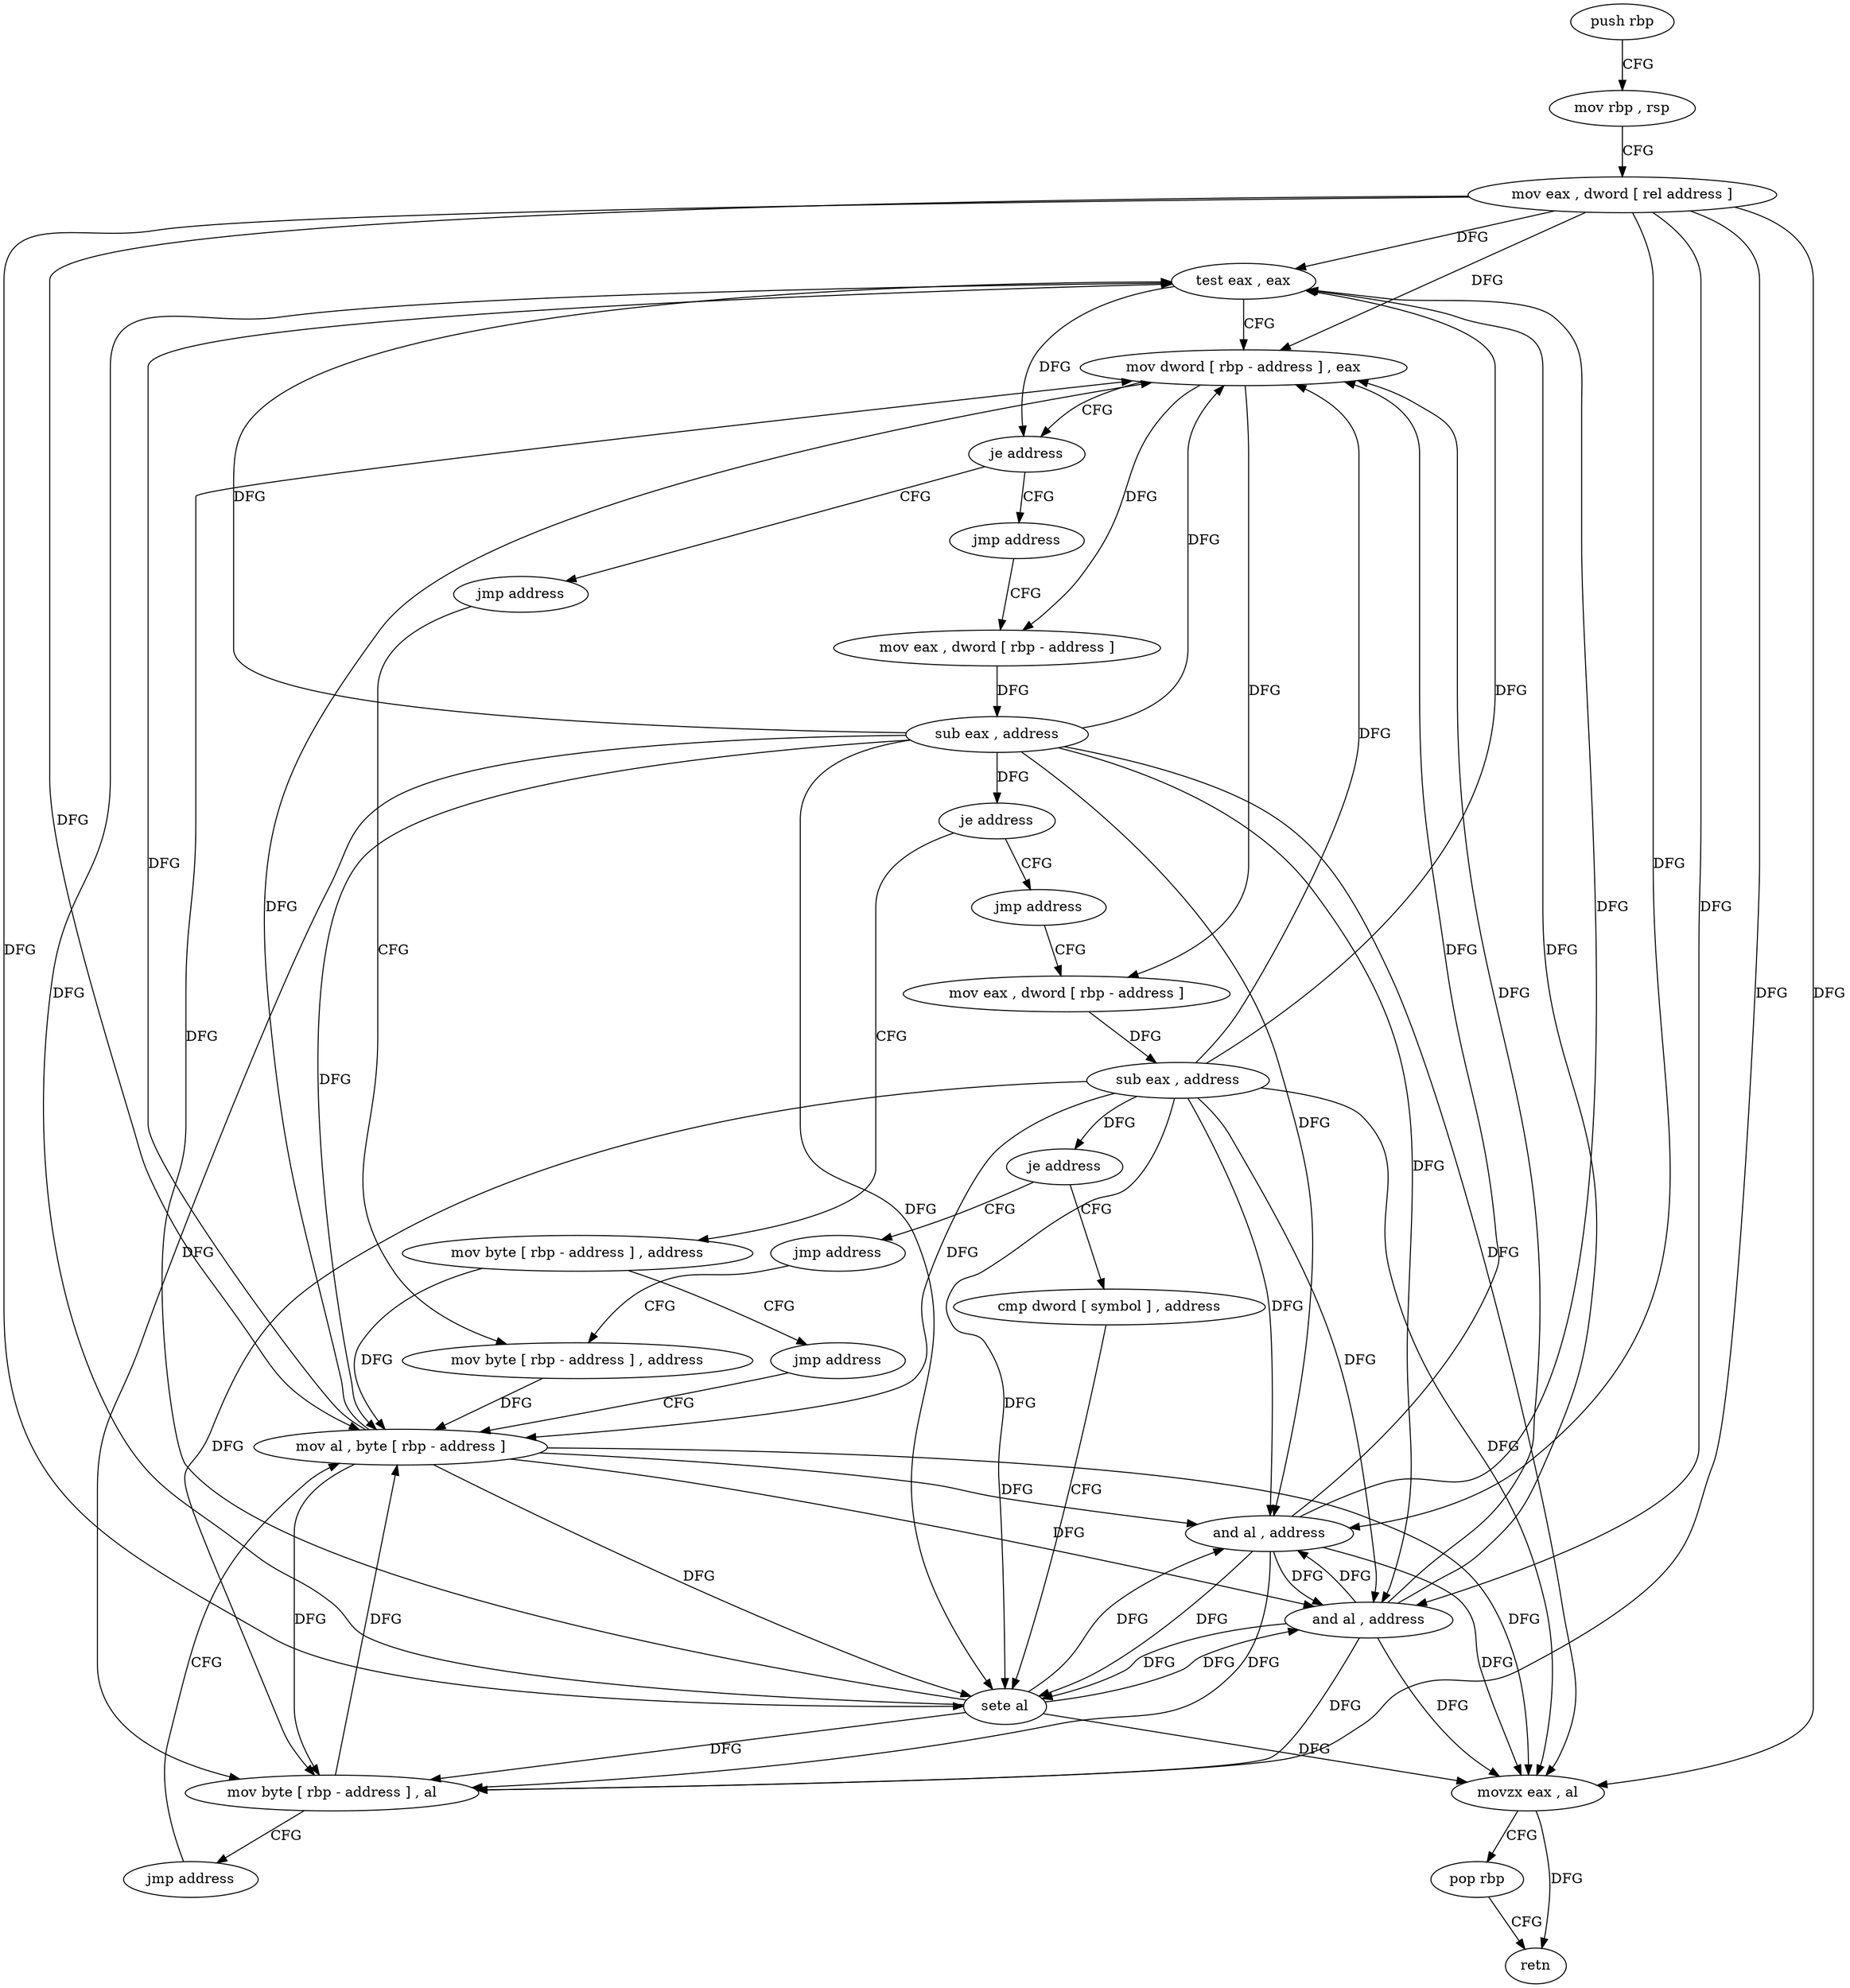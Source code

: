 digraph "func" {
"4245920" [label = "push rbp" ]
"4245921" [label = "mov rbp , rsp" ]
"4245924" [label = "mov eax , dword [ rel address ]" ]
"4245930" [label = "test eax , eax" ]
"4245932" [label = "mov dword [ rbp - address ] , eax" ]
"4245935" [label = "je address" ]
"4246010" [label = "jmp address" ]
"4245941" [label = "jmp address" ]
"4246015" [label = "mov byte [ rbp - address ] , address" ]
"4245946" [label = "mov eax , dword [ rbp - address ]" ]
"4246019" [label = "mov al , byte [ rbp - address ]" ]
"4245949" [label = "sub eax , address" ]
"4245952" [label = "je address" ]
"4245980" [label = "mov byte [ rbp - address ] , address" ]
"4245958" [label = "jmp address" ]
"4245984" [label = "jmp address" ]
"4245963" [label = "mov eax , dword [ rbp - address ]" ]
"4246022" [label = "and al , address" ]
"4246024" [label = "movzx eax , al" ]
"4246027" [label = "pop rbp" ]
"4246028" [label = "retn" ]
"4245966" [label = "sub eax , address" ]
"4245969" [label = "je address" ]
"4245989" [label = "cmp dword [ symbol ] , address" ]
"4245975" [label = "jmp address" ]
"4245997" [label = "sete al" ]
"4246000" [label = "and al , address" ]
"4246002" [label = "mov byte [ rbp - address ] , al" ]
"4246005" [label = "jmp address" ]
"4245920" -> "4245921" [ label = "CFG" ]
"4245921" -> "4245924" [ label = "CFG" ]
"4245924" -> "4245930" [ label = "DFG" ]
"4245924" -> "4245932" [ label = "DFG" ]
"4245924" -> "4246019" [ label = "DFG" ]
"4245924" -> "4246022" [ label = "DFG" ]
"4245924" -> "4246024" [ label = "DFG" ]
"4245924" -> "4245997" [ label = "DFG" ]
"4245924" -> "4246000" [ label = "DFG" ]
"4245924" -> "4246002" [ label = "DFG" ]
"4245930" -> "4245932" [ label = "CFG" ]
"4245930" -> "4245935" [ label = "DFG" ]
"4245932" -> "4245935" [ label = "CFG" ]
"4245932" -> "4245946" [ label = "DFG" ]
"4245932" -> "4245963" [ label = "DFG" ]
"4245935" -> "4246010" [ label = "CFG" ]
"4245935" -> "4245941" [ label = "CFG" ]
"4246010" -> "4246015" [ label = "CFG" ]
"4245941" -> "4245946" [ label = "CFG" ]
"4246015" -> "4246019" [ label = "DFG" ]
"4245946" -> "4245949" [ label = "DFG" ]
"4246019" -> "4246022" [ label = "DFG" ]
"4246019" -> "4245930" [ label = "DFG" ]
"4246019" -> "4245932" [ label = "DFG" ]
"4246019" -> "4246024" [ label = "DFG" ]
"4246019" -> "4245997" [ label = "DFG" ]
"4246019" -> "4246000" [ label = "DFG" ]
"4246019" -> "4246002" [ label = "DFG" ]
"4245949" -> "4245952" [ label = "DFG" ]
"4245949" -> "4245930" [ label = "DFG" ]
"4245949" -> "4245932" [ label = "DFG" ]
"4245949" -> "4246019" [ label = "DFG" ]
"4245949" -> "4246022" [ label = "DFG" ]
"4245949" -> "4246024" [ label = "DFG" ]
"4245949" -> "4245997" [ label = "DFG" ]
"4245949" -> "4246000" [ label = "DFG" ]
"4245949" -> "4246002" [ label = "DFG" ]
"4245952" -> "4245980" [ label = "CFG" ]
"4245952" -> "4245958" [ label = "CFG" ]
"4245980" -> "4245984" [ label = "CFG" ]
"4245980" -> "4246019" [ label = "DFG" ]
"4245958" -> "4245963" [ label = "CFG" ]
"4245984" -> "4246019" [ label = "CFG" ]
"4245963" -> "4245966" [ label = "DFG" ]
"4246022" -> "4246024" [ label = "DFG" ]
"4246022" -> "4245930" [ label = "DFG" ]
"4246022" -> "4245932" [ label = "DFG" ]
"4246022" -> "4245997" [ label = "DFG" ]
"4246022" -> "4246000" [ label = "DFG" ]
"4246022" -> "4246002" [ label = "DFG" ]
"4246024" -> "4246027" [ label = "CFG" ]
"4246024" -> "4246028" [ label = "DFG" ]
"4246027" -> "4246028" [ label = "CFG" ]
"4245966" -> "4245969" [ label = "DFG" ]
"4245966" -> "4245930" [ label = "DFG" ]
"4245966" -> "4245932" [ label = "DFG" ]
"4245966" -> "4246022" [ label = "DFG" ]
"4245966" -> "4246024" [ label = "DFG" ]
"4245966" -> "4246019" [ label = "DFG" ]
"4245966" -> "4245997" [ label = "DFG" ]
"4245966" -> "4246000" [ label = "DFG" ]
"4245966" -> "4246002" [ label = "DFG" ]
"4245969" -> "4245989" [ label = "CFG" ]
"4245969" -> "4245975" [ label = "CFG" ]
"4245989" -> "4245997" [ label = "CFG" ]
"4245975" -> "4246015" [ label = "CFG" ]
"4245997" -> "4246000" [ label = "DFG" ]
"4245997" -> "4245930" [ label = "DFG" ]
"4245997" -> "4245932" [ label = "DFG" ]
"4245997" -> "4246022" [ label = "DFG" ]
"4245997" -> "4246024" [ label = "DFG" ]
"4245997" -> "4246002" [ label = "DFG" ]
"4246000" -> "4246002" [ label = "DFG" ]
"4246000" -> "4245930" [ label = "DFG" ]
"4246000" -> "4245932" [ label = "DFG" ]
"4246000" -> "4246022" [ label = "DFG" ]
"4246000" -> "4246024" [ label = "DFG" ]
"4246000" -> "4245997" [ label = "DFG" ]
"4246002" -> "4246005" [ label = "CFG" ]
"4246002" -> "4246019" [ label = "DFG" ]
"4246005" -> "4246019" [ label = "CFG" ]
}
